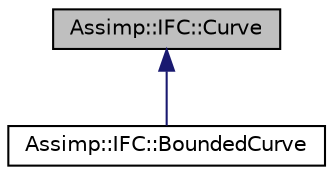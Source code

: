 digraph "Assimp::IFC::Curve"
{
  edge [fontname="Helvetica",fontsize="10",labelfontname="Helvetica",labelfontsize="10"];
  node [fontname="Helvetica",fontsize="10",shape=record];
  Node1 [label="Assimp::IFC::Curve",height=0.2,width=0.4,color="black", fillcolor="grey75", style="filled", fontcolor="black"];
  Node1 -> Node2 [dir="back",color="midnightblue",fontsize="10",style="solid",fontname="Helvetica"];
  Node2 [label="Assimp::IFC::BoundedCurve",height=0.2,width=0.4,color="black", fillcolor="white", style="filled",URL="$class_assimp_1_1_i_f_c_1_1_bounded_curve.html"];
}
